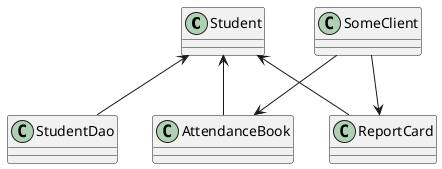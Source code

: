 @startuml
class Student
class StudentDao
class ReportCard
class AttendanceBook

Student <-- StudentDao
Student <-- ReportCard
Student <-- AttendanceBook
SomeClient --> ReportCard
SomeClient --> AttendanceBook
@enduml

@startuml
class Student
class StudentDao
interface Printable
class ReportCard
class AttendanceBook
class LibraryLendingList

Student <--- StudentDao
Student <--- Printable
Printable <.. ReportCard
Printable <.. AttendanceBook
Printable <.. LibraryLendingList
SomeClient --> Printable
@enduml